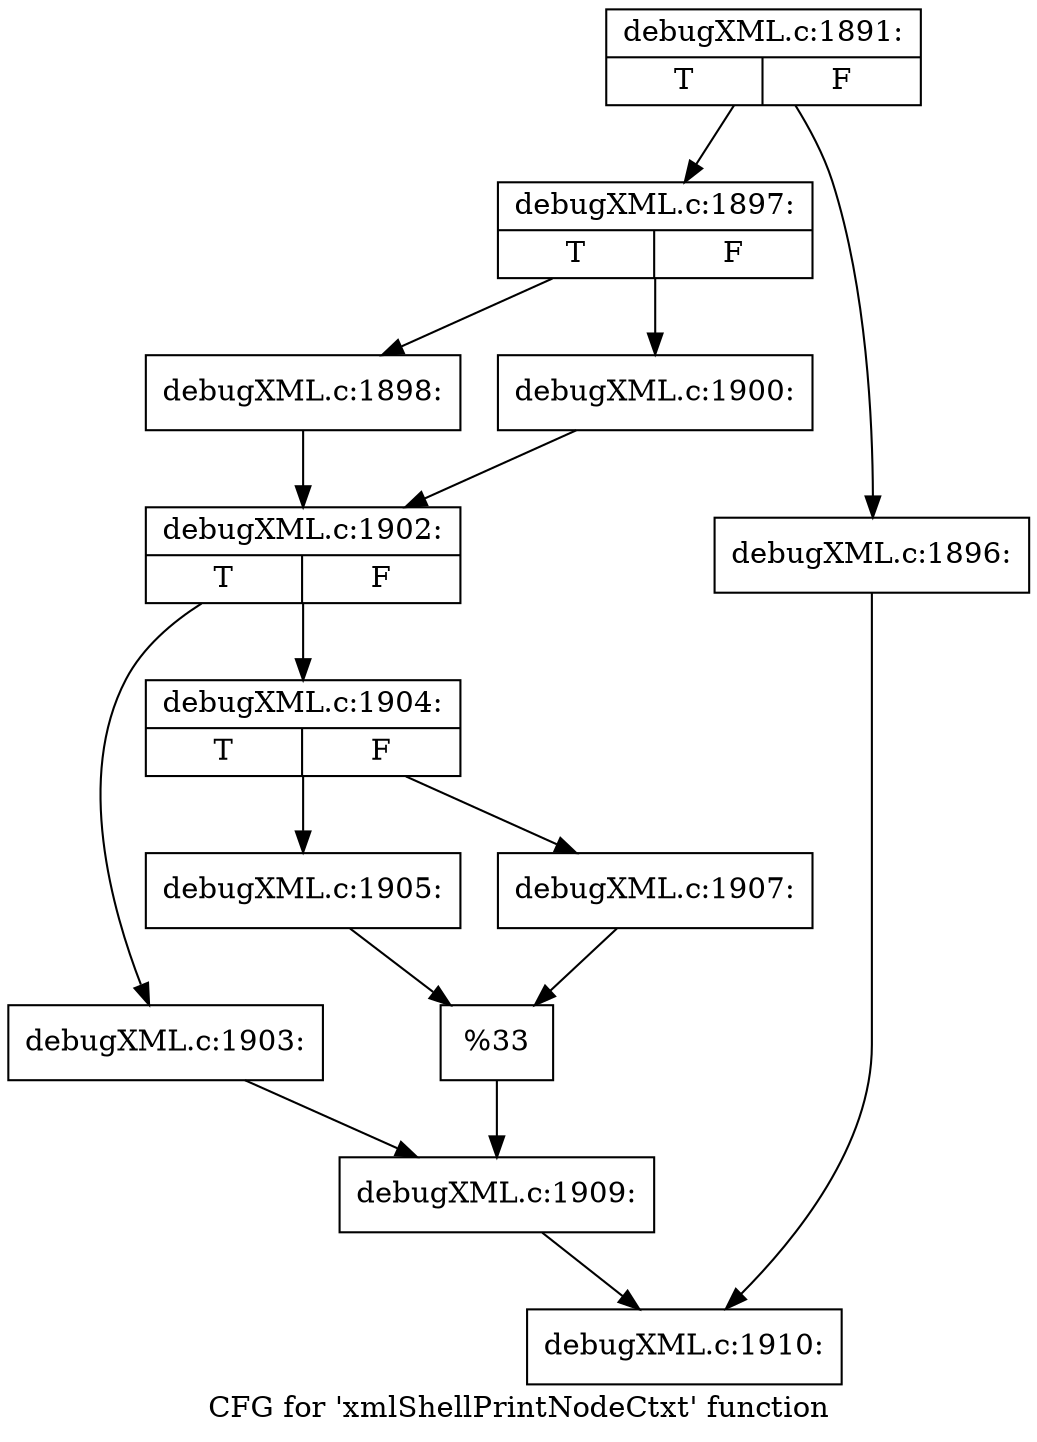 digraph "CFG for 'xmlShellPrintNodeCtxt' function" {
	label="CFG for 'xmlShellPrintNodeCtxt' function";

	Node0x563aec7dae80 [shape=record,label="{debugXML.c:1891:|{<s0>T|<s1>F}}"];
	Node0x563aec7dae80 -> Node0x563aec7de0c0;
	Node0x563aec7dae80 -> Node0x563aec7de070;
	Node0x563aec7de070 [shape=record,label="{debugXML.c:1896:}"];
	Node0x563aec7de070 -> Node0x563aec7dd310;
	Node0x563aec7de0c0 [shape=record,label="{debugXML.c:1897:|{<s0>T|<s1>F}}"];
	Node0x563aec7de0c0 -> Node0x563aec7de410;
	Node0x563aec7de0c0 -> Node0x563aec7de4b0;
	Node0x563aec7de410 [shape=record,label="{debugXML.c:1898:}"];
	Node0x563aec7de410 -> Node0x563aec7de460;
	Node0x563aec7de4b0 [shape=record,label="{debugXML.c:1900:}"];
	Node0x563aec7de4b0 -> Node0x563aec7de460;
	Node0x563aec7de460 [shape=record,label="{debugXML.c:1902:|{<s0>T|<s1>F}}"];
	Node0x563aec7de460 -> Node0x563aec7dec00;
	Node0x563aec7de460 -> Node0x563aec7deca0;
	Node0x563aec7dec00 [shape=record,label="{debugXML.c:1903:}"];
	Node0x563aec7dec00 -> Node0x563aec7dec50;
	Node0x563aec7deca0 [shape=record,label="{debugXML.c:1904:|{<s0>T|<s1>F}}"];
	Node0x563aec7deca0 -> Node0x563aec7df260;
	Node0x563aec7deca0 -> Node0x563aec7df300;
	Node0x563aec7df260 [shape=record,label="{debugXML.c:1905:}"];
	Node0x563aec7df260 -> Node0x563aec7df2b0;
	Node0x563aec7df300 [shape=record,label="{debugXML.c:1907:}"];
	Node0x563aec7df300 -> Node0x563aec7df2b0;
	Node0x563aec7df2b0 [shape=record,label="{%33}"];
	Node0x563aec7df2b0 -> Node0x563aec7dec50;
	Node0x563aec7dec50 [shape=record,label="{debugXML.c:1909:}"];
	Node0x563aec7dec50 -> Node0x563aec7dd310;
	Node0x563aec7dd310 [shape=record,label="{debugXML.c:1910:}"];
}
